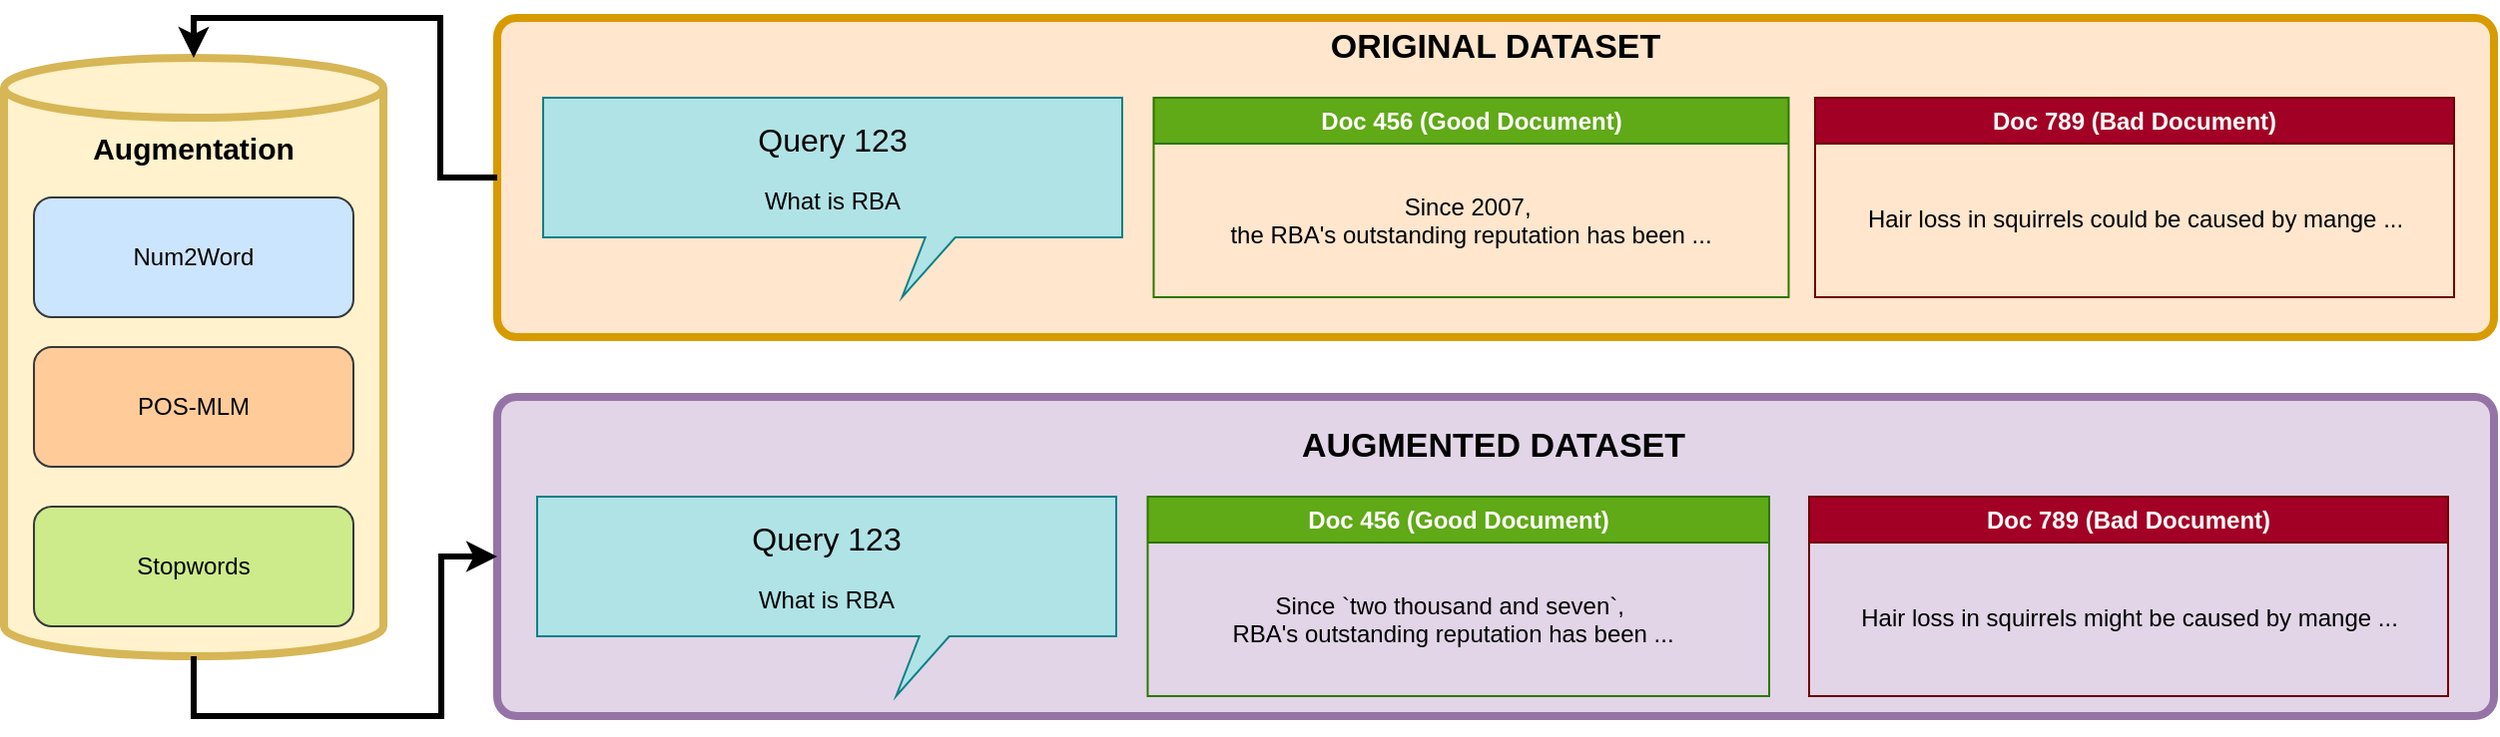 <mxfile version="26.0.4">
  <diagram name="Pagina-1" id="7XpyLbtJi4zl0HCKEVlX">
    <mxGraphModel dx="2110" dy="2023" grid="1" gridSize="10" guides="1" tooltips="1" connect="1" arrows="1" fold="1" page="1" pageScale="1" pageWidth="827" pageHeight="1169" math="0" shadow="0">
      <root>
        <mxCell id="0" />
        <mxCell id="1" parent="0" />
        <mxCell id="FZtMLzsmXkgukoDw3E-y-76" value="" style="group" vertex="1" connectable="0" parent="1">
          <mxGeometry x="-420" y="20" width="190" height="300" as="geometry" />
        </mxCell>
        <mxCell id="FZtMLzsmXkgukoDw3E-y-69" value="" style="shape=cylinder3;whiteSpace=wrap;html=1;boundedLbl=1;backgroundOutline=1;size=15;fillColor=#fff2cc;strokeColor=#d6b656;strokeWidth=4;" vertex="1" parent="FZtMLzsmXkgukoDw3E-y-76">
          <mxGeometry width="190" height="300" as="geometry" />
        </mxCell>
        <mxCell id="FZtMLzsmXkgukoDw3E-y-75" value="" style="group" vertex="1" connectable="0" parent="FZtMLzsmXkgukoDw3E-y-76">
          <mxGeometry x="15" y="30" width="160" height="255" as="geometry" />
        </mxCell>
        <mxCell id="FZtMLzsmXkgukoDw3E-y-70" value="&lt;b&gt;&lt;font style=&quot;font-size: 15px;&quot;&gt;Augmentation&lt;/font&gt;&lt;/b&gt;" style="text;html=1;align=center;verticalAlign=middle;whiteSpace=wrap;rounded=0;" vertex="1" parent="FZtMLzsmXkgukoDw3E-y-75">
          <mxGeometry x="25" width="110" height="30" as="geometry" />
        </mxCell>
        <mxCell id="FZtMLzsmXkgukoDw3E-y-74" value="" style="group" vertex="1" connectable="0" parent="FZtMLzsmXkgukoDw3E-y-75">
          <mxGeometry y="40" width="160" height="215" as="geometry" />
        </mxCell>
        <mxCell id="FZtMLzsmXkgukoDw3E-y-71" value="Num2Word" style="rounded=1;whiteSpace=wrap;html=1;fillColor=#cce5ff;strokeColor=#36393d;" vertex="1" parent="FZtMLzsmXkgukoDw3E-y-74">
          <mxGeometry width="160" height="60" as="geometry" />
        </mxCell>
        <mxCell id="FZtMLzsmXkgukoDw3E-y-72" value="POS-MLM" style="rounded=1;whiteSpace=wrap;html=1;fillColor=#ffcc99;strokeColor=#36393d;" vertex="1" parent="FZtMLzsmXkgukoDw3E-y-74">
          <mxGeometry y="75" width="160" height="60" as="geometry" />
        </mxCell>
        <mxCell id="FZtMLzsmXkgukoDw3E-y-73" value="Stopwords" style="rounded=1;whiteSpace=wrap;html=1;fillColor=#cdeb8b;strokeColor=#36393d;" vertex="1" parent="FZtMLzsmXkgukoDw3E-y-74">
          <mxGeometry y="155" width="160" height="60" as="geometry" />
        </mxCell>
        <mxCell id="Id2394FtnwDAoE4dz5dc-86" value="" style="rounded=1;whiteSpace=wrap;html=1;arcSize=6;fillColor=#ffe6cc;strokeColor=#d79b00;strokeWidth=4;" parent="1" vertex="1">
          <mxGeometry x="-173" width="1000" height="160" as="geometry" />
        </mxCell>
        <mxCell id="FZtMLzsmXkgukoDw3E-y-92" value="" style="group" vertex="1" connectable="0" parent="1">
          <mxGeometry x="-173" y="190" width="1000" height="160" as="geometry" />
        </mxCell>
        <mxCell id="FZtMLzsmXkgukoDw3E-y-84" value="" style="rounded=1;whiteSpace=wrap;html=1;arcSize=6;fillColor=#e1d5e7;strokeColor=#9673a6;strokeWidth=4;" vertex="1" parent="FZtMLzsmXkgukoDw3E-y-92">
          <mxGeometry width="1000" height="160" as="geometry" />
        </mxCell>
        <mxCell id="FZtMLzsmXkgukoDw3E-y-85" value="" style="group" vertex="1" connectable="0" parent="FZtMLzsmXkgukoDw3E-y-92">
          <mxGeometry x="20" y="10" width="957" height="140" as="geometry" />
        </mxCell>
        <mxCell id="FZtMLzsmXkgukoDw3E-y-86" value="Doc 456 (Good Document)" style="swimlane;whiteSpace=wrap;html=1;fillColor=#60a917;strokeColor=#2D7600;fontColor=#ffffff;" vertex="1" parent="FZtMLzsmXkgukoDw3E-y-85">
          <mxGeometry x="305.75" y="40" width="311.25" height="100" as="geometry">
            <mxRectangle x="-280" y="200" width="100" height="30" as="alternateBounds" />
          </mxGeometry>
        </mxCell>
        <mxCell id="FZtMLzsmXkgukoDw3E-y-87" value="Since `two thousand and seven`, &#xa;RBA&#39;s outstanding reputation has been ..." style="text;align=center;verticalAlign=middle;resizable=1;points=[];autosize=1;strokeColor=none;fillColor=none;movable=1;rotatable=1;deletable=1;editable=1;locked=0;connectable=1;" vertex="1" parent="FZtMLzsmXkgukoDw3E-y-86">
          <mxGeometry x="33" y="40.75" width="240" height="40" as="geometry" />
        </mxCell>
        <mxCell id="FZtMLzsmXkgukoDw3E-y-88" value="&lt;b&gt;&lt;font style=&quot;font-size: 17px;&quot;&gt;AUGMENTED DATASET&lt;/font&gt;&lt;/b&gt;" style="text;html=1;align=center;verticalAlign=middle;whiteSpace=wrap;rounded=0;" vertex="1" parent="FZtMLzsmXkgukoDw3E-y-85">
          <mxGeometry x="374.5" width="208" height="30" as="geometry" />
        </mxCell>
        <mxCell id="FZtMLzsmXkgukoDw3E-y-89" value="Doc 789 (Bad Document)" style="swimlane;whiteSpace=wrap;html=1;fillColor=#a20025;strokeColor=#6F0000;fontColor=#ffffff;" vertex="1" parent="FZtMLzsmXkgukoDw3E-y-85">
          <mxGeometry x="637" y="40" width="320" height="100" as="geometry">
            <mxRectangle x="-280" y="200" width="100" height="30" as="alternateBounds" />
          </mxGeometry>
        </mxCell>
        <mxCell id="FZtMLzsmXkgukoDw3E-y-90" value="Hair loss in squirrels might be caused by mange ..." style="text;html=1;align=center;verticalAlign=middle;resizable=0;points=[];autosize=1;strokeColor=none;fillColor=none;" vertex="1" parent="FZtMLzsmXkgukoDw3E-y-89">
          <mxGeometry x="15" y="46" width="290" height="30" as="geometry" />
        </mxCell>
        <mxCell id="FZtMLzsmXkgukoDw3E-y-91" value="&lt;div&gt;&lt;font style=&quot;font-size: 16px;&quot;&gt;Query 123&lt;/font&gt;&lt;/div&gt;&lt;div&gt;&lt;br&gt;&lt;/div&gt;What is RBA" style="shape=callout;whiteSpace=wrap;html=1;perimeter=calloutPerimeter;base=15;size=30;position=0.66;position2=0.62;fillColor=#b0e3e6;strokeColor=#0e8088;verticalAlign=middle;labelPosition=center;verticalLabelPosition=middle;align=center;" vertex="1" parent="FZtMLzsmXkgukoDw3E-y-85">
          <mxGeometry y="40" width="290" height="100" as="geometry" />
        </mxCell>
        <mxCell id="FZtMLzsmXkgukoDw3E-y-93" style="edgeStyle=orthogonalEdgeStyle;rounded=0;orthogonalLoop=1;jettySize=auto;html=1;exitX=0.5;exitY=1;exitDx=0;exitDy=0;exitPerimeter=0;entryX=0;entryY=0.5;entryDx=0;entryDy=0;strokeWidth=3;" edge="1" parent="1" source="FZtMLzsmXkgukoDw3E-y-69" target="FZtMLzsmXkgukoDw3E-y-84">
          <mxGeometry relative="1" as="geometry">
            <Array as="points">
              <mxPoint x="-325" y="350" />
              <mxPoint x="-201" y="350" />
              <mxPoint x="-201" y="270" />
            </Array>
          </mxGeometry>
        </mxCell>
        <mxCell id="FZtMLzsmXkgukoDw3E-y-94" style="edgeStyle=orthogonalEdgeStyle;rounded=0;orthogonalLoop=1;jettySize=auto;html=1;exitX=0;exitY=0.5;exitDx=0;exitDy=0;entryX=0.5;entryY=0;entryDx=0;entryDy=0;entryPerimeter=0;strokeWidth=3;" edge="1" parent="1" source="Id2394FtnwDAoE4dz5dc-86" target="FZtMLzsmXkgukoDw3E-y-69">
          <mxGeometry relative="1" as="geometry" />
        </mxCell>
        <mxCell id="Id2394FtnwDAoE4dz5dc-81" value="Doc 456 (Good Document)" style="swimlane;whiteSpace=wrap;html=1;fillColor=#60a917;strokeColor=#2D7600;fontColor=#ffffff;" parent="1" vertex="1">
          <mxGeometry x="155.75" y="40" width="318" height="100" as="geometry">
            <mxRectangle x="-280" y="200" width="100" height="30" as="alternateBounds" />
          </mxGeometry>
        </mxCell>
        <mxCell id="Id2394FtnwDAoE4dz5dc-82" value="Since 2007, &#xa;the RBA&#39;s outstanding reputation has been ..." style="text;align=center;verticalAlign=middle;resizable=1;points=[];autosize=1;strokeColor=none;fillColor=none;movable=1;rotatable=1;deletable=1;editable=1;locked=0;connectable=1;" parent="Id2394FtnwDAoE4dz5dc-81" vertex="1">
          <mxGeometry x="29" y="41" width="260" height="40" as="geometry" />
        </mxCell>
        <mxCell id="Id2394FtnwDAoE4dz5dc-87" value="&lt;b&gt;&lt;font style=&quot;font-size: 17px;&quot;&gt;ORIGINAL DATASET&lt;/font&gt;&lt;/b&gt;" style="text;html=1;align=center;verticalAlign=middle;whiteSpace=wrap;rounded=0;" parent="1" vertex="1">
          <mxGeometry x="242" width="170" height="30" as="geometry" />
        </mxCell>
        <mxCell id="FZtMLzsmXkgukoDw3E-y-47" value="Doc 789 (Bad Document)" style="swimlane;whiteSpace=wrap;html=1;fillColor=#a20025;strokeColor=#6F0000;fontColor=#ffffff;" vertex="1" parent="1">
          <mxGeometry x="487" y="40" width="320" height="100" as="geometry">
            <mxRectangle x="-280" y="200" width="100" height="30" as="alternateBounds" />
          </mxGeometry>
        </mxCell>
        <mxCell id="FZtMLzsmXkgukoDw3E-y-50" value="Hair loss in squirrels could be caused by mange ..." style="text;html=1;align=center;verticalAlign=middle;resizable=0;points=[];autosize=1;strokeColor=none;fillColor=none;" vertex="1" parent="FZtMLzsmXkgukoDw3E-y-47">
          <mxGeometry x="15" y="46" width="290" height="30" as="geometry" />
        </mxCell>
        <mxCell id="FZtMLzsmXkgukoDw3E-y-78" value="&lt;div&gt;&lt;font style=&quot;font-size: 16px;&quot;&gt;Query 123&lt;/font&gt;&lt;/div&gt;&lt;div&gt;&lt;br&gt;&lt;/div&gt;What is RBA" style="shape=callout;whiteSpace=wrap;html=1;perimeter=calloutPerimeter;base=15;size=30;position=0.66;position2=0.62;verticalAlign=middle;labelPosition=center;verticalLabelPosition=middle;align=center;fillColor=#b0e3e6;strokeColor=#0e8088;" vertex="1" parent="1">
          <mxGeometry x="-150" y="40" width="290" height="100" as="geometry" />
        </mxCell>
      </root>
    </mxGraphModel>
  </diagram>
</mxfile>
